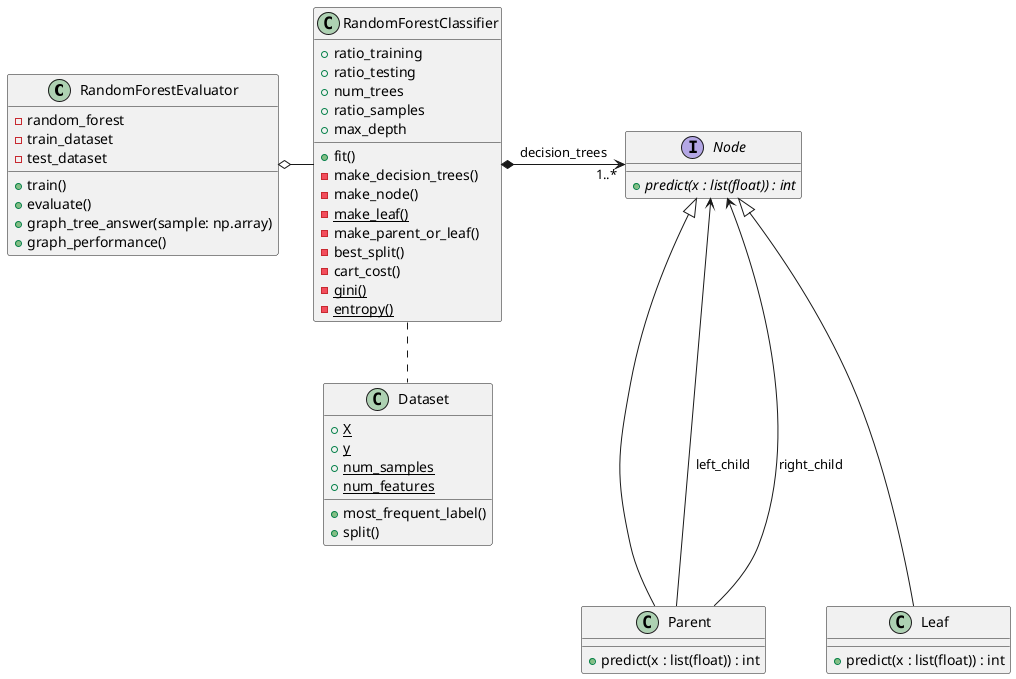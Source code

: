 @startuml RandomForestClassifier

class RandomForestEvaluator {
-random_forest
-train_dataset
-test_dataset
+train()
+evaluate()
+graph_tree_answer(sample: np.array)
+graph_performance()
}

class RandomForestClassifier {
+ratio_training
+ratio_testing
+num_trees
+ratio_samples
+max_depth
+fit()
-make_decision_trees()
-make_node()
- {static}make_leaf()
-make_parent_or_leaf()
-best_split()
-cart_cost()
-{static}gini()
-{static}entropy()
}

interface Node {
{abstract} +predict(x : list(float)) : int
}

class Leaf {
+predict(x : list(float)) : int
}

class Parent {
+predict(x : list(float)) : int
}

class Dataset {
+ {static}X
+ {static}y
+ {static}num_samples
+ {static}num_features

+ most_frequent_label()
+split()
}

RandomForestClassifier *-right-> "1..*" Node : decision_trees
Leaf -up--|> Node
Parent -up--|> Node
Parent ---> Node : left_child
Parent ---> Node : right_child
RandomForestClassifier .down. Dataset
RandomForestEvaluator o-right- RandomForestClassifier

@enduml